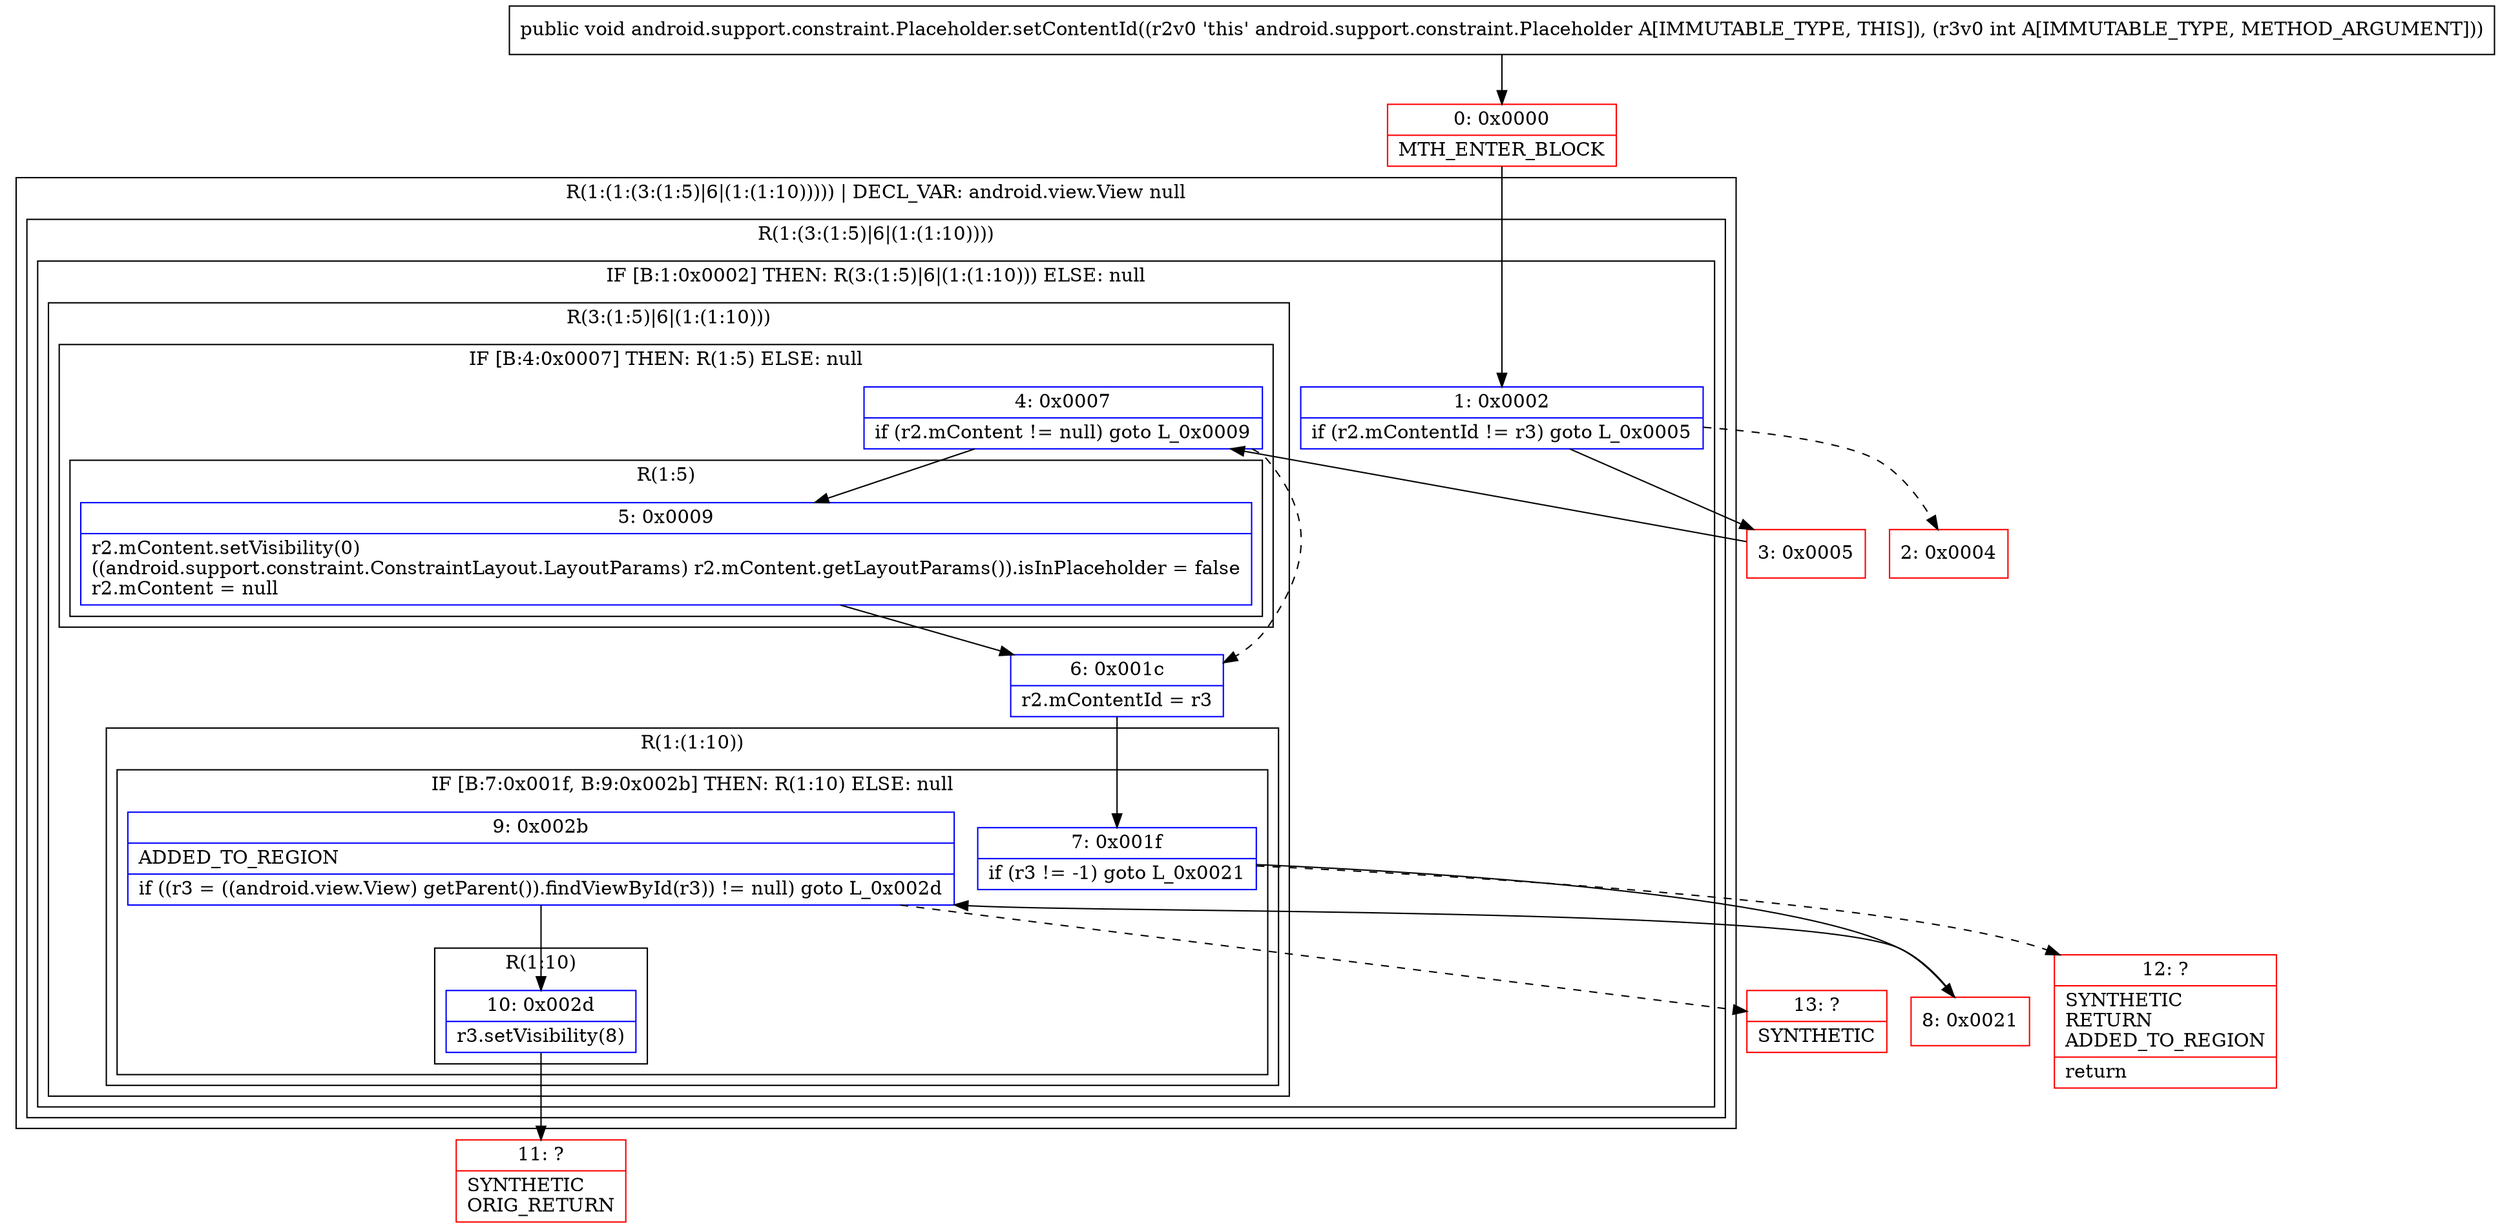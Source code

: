 digraph "CFG forandroid.support.constraint.Placeholder.setContentId(I)V" {
subgraph cluster_Region_1004052793 {
label = "R(1:(1:(3:(1:5)|6|(1:(1:10))))) | DECL_VAR: android.view.View null\l";
node [shape=record,color=blue];
subgraph cluster_Region_464391749 {
label = "R(1:(3:(1:5)|6|(1:(1:10))))";
node [shape=record,color=blue];
subgraph cluster_IfRegion_1098806254 {
label = "IF [B:1:0x0002] THEN: R(3:(1:5)|6|(1:(1:10))) ELSE: null";
node [shape=record,color=blue];
Node_1 [shape=record,label="{1\:\ 0x0002|if (r2.mContentId != r3) goto L_0x0005\l}"];
subgraph cluster_Region_1390442843 {
label = "R(3:(1:5)|6|(1:(1:10)))";
node [shape=record,color=blue];
subgraph cluster_IfRegion_743426903 {
label = "IF [B:4:0x0007] THEN: R(1:5) ELSE: null";
node [shape=record,color=blue];
Node_4 [shape=record,label="{4\:\ 0x0007|if (r2.mContent != null) goto L_0x0009\l}"];
subgraph cluster_Region_1199060157 {
label = "R(1:5)";
node [shape=record,color=blue];
Node_5 [shape=record,label="{5\:\ 0x0009|r2.mContent.setVisibility(0)\l((android.support.constraint.ConstraintLayout.LayoutParams) r2.mContent.getLayoutParams()).isInPlaceholder = false\lr2.mContent = null\l}"];
}
}
Node_6 [shape=record,label="{6\:\ 0x001c|r2.mContentId = r3\l}"];
subgraph cluster_Region_1974193855 {
label = "R(1:(1:10))";
node [shape=record,color=blue];
subgraph cluster_IfRegion_617634800 {
label = "IF [B:7:0x001f, B:9:0x002b] THEN: R(1:10) ELSE: null";
node [shape=record,color=blue];
Node_7 [shape=record,label="{7\:\ 0x001f|if (r3 != \-1) goto L_0x0021\l}"];
Node_9 [shape=record,label="{9\:\ 0x002b|ADDED_TO_REGION\l|if ((r3 = ((android.view.View) getParent()).findViewById(r3)) != null) goto L_0x002d\l}"];
subgraph cluster_Region_1989617998 {
label = "R(1:10)";
node [shape=record,color=blue];
Node_10 [shape=record,label="{10\:\ 0x002d|r3.setVisibility(8)\l}"];
}
}
}
}
}
}
}
Node_0 [shape=record,color=red,label="{0\:\ 0x0000|MTH_ENTER_BLOCK\l}"];
Node_2 [shape=record,color=red,label="{2\:\ 0x0004}"];
Node_3 [shape=record,color=red,label="{3\:\ 0x0005}"];
Node_8 [shape=record,color=red,label="{8\:\ 0x0021}"];
Node_11 [shape=record,color=red,label="{11\:\ ?|SYNTHETIC\lORIG_RETURN\l}"];
Node_12 [shape=record,color=red,label="{12\:\ ?|SYNTHETIC\lRETURN\lADDED_TO_REGION\l|return\l}"];
Node_13 [shape=record,color=red,label="{13\:\ ?|SYNTHETIC\l}"];
MethodNode[shape=record,label="{public void android.support.constraint.Placeholder.setContentId((r2v0 'this' android.support.constraint.Placeholder A[IMMUTABLE_TYPE, THIS]), (r3v0 int A[IMMUTABLE_TYPE, METHOD_ARGUMENT])) }"];
MethodNode -> Node_0;
Node_1 -> Node_2[style=dashed];
Node_1 -> Node_3;
Node_4 -> Node_5;
Node_4 -> Node_6[style=dashed];
Node_5 -> Node_6;
Node_6 -> Node_7;
Node_7 -> Node_8;
Node_7 -> Node_12[style=dashed];
Node_9 -> Node_10;
Node_9 -> Node_13[style=dashed];
Node_10 -> Node_11;
Node_0 -> Node_1;
Node_3 -> Node_4;
Node_8 -> Node_9;
}

